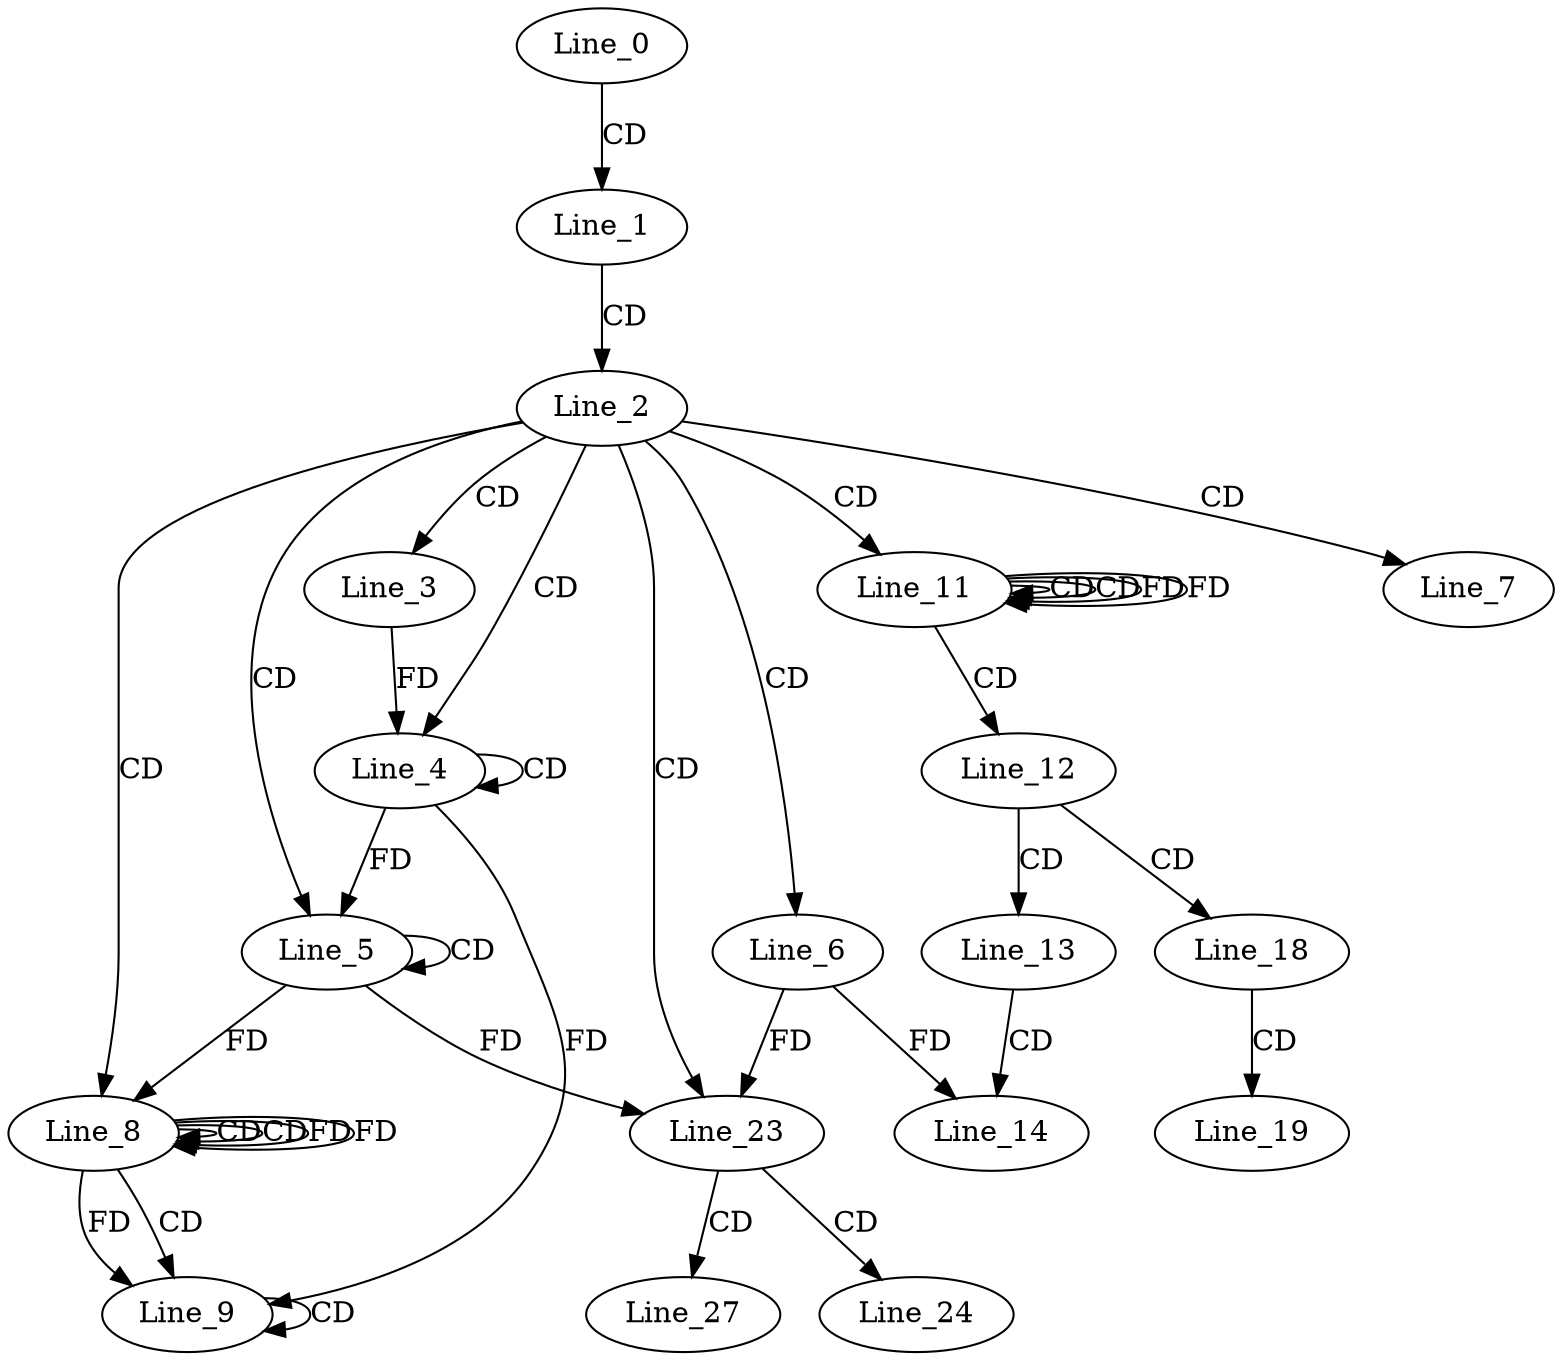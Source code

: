 digraph G {
  Line_0;
  Line_1;
  Line_2;
  Line_3;
  Line_4;
  Line_4;
  Line_5;
  Line_5;
  Line_6;
  Line_7;
  Line_8;
  Line_8;
  Line_8;
  Line_9;
  Line_9;
  Line_11;
  Line_11;
  Line_11;
  Line_12;
  Line_13;
  Line_14;
  Line_18;
  Line_19;
  Line_23;
  Line_24;
  Line_27;
  Line_0 -> Line_1 [ label="CD" ];
  Line_1 -> Line_2 [ label="CD" ];
  Line_2 -> Line_3 [ label="CD" ];
  Line_2 -> Line_4 [ label="CD" ];
  Line_4 -> Line_4 [ label="CD" ];
  Line_3 -> Line_4 [ label="FD" ];
  Line_2 -> Line_5 [ label="CD" ];
  Line_5 -> Line_5 [ label="CD" ];
  Line_4 -> Line_5 [ label="FD" ];
  Line_2 -> Line_6 [ label="CD" ];
  Line_2 -> Line_7 [ label="CD" ];
  Line_2 -> Line_8 [ label="CD" ];
  Line_8 -> Line_8 [ label="CD" ];
  Line_5 -> Line_8 [ label="FD" ];
  Line_8 -> Line_8 [ label="CD" ];
  Line_8 -> Line_8 [ label="FD" ];
  Line_8 -> Line_9 [ label="CD" ];
  Line_9 -> Line_9 [ label="CD" ];
  Line_4 -> Line_9 [ label="FD" ];
  Line_8 -> Line_9 [ label="FD" ];
  Line_2 -> Line_11 [ label="CD" ];
  Line_11 -> Line_11 [ label="CD" ];
  Line_11 -> Line_11 [ label="CD" ];
  Line_11 -> Line_11 [ label="FD" ];
  Line_11 -> Line_12 [ label="CD" ];
  Line_12 -> Line_13 [ label="CD" ];
  Line_13 -> Line_14 [ label="CD" ];
  Line_6 -> Line_14 [ label="FD" ];
  Line_12 -> Line_18 [ label="CD" ];
  Line_18 -> Line_19 [ label="CD" ];
  Line_2 -> Line_23 [ label="CD" ];
  Line_6 -> Line_23 [ label="FD" ];
  Line_5 -> Line_23 [ label="FD" ];
  Line_23 -> Line_24 [ label="CD" ];
  Line_23 -> Line_27 [ label="CD" ];
  Line_8 -> Line_8 [ label="FD" ];
  Line_11 -> Line_11 [ label="FD" ];
}
